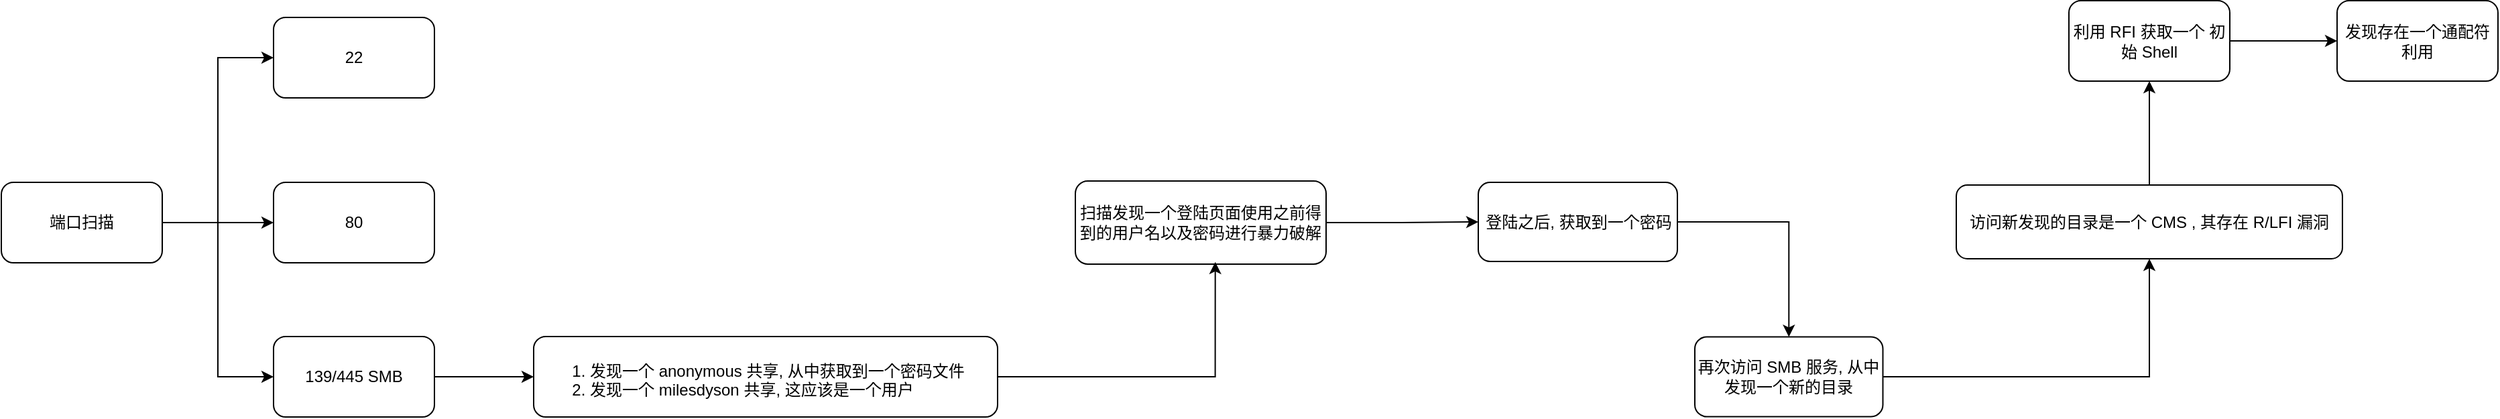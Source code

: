 <mxfile version="22.0.4" type="github">
  <diagram name="第 1 页" id="4bfn4x1k6S2WjBWattHr">
    <mxGraphModel dx="2100" dy="1162" grid="0" gridSize="10" guides="1" tooltips="1" connect="1" arrows="1" fold="1" page="0" pageScale="1" pageWidth="827" pageHeight="1169" math="0" shadow="0">
      <root>
        <mxCell id="0" />
        <mxCell id="1" parent="0" />
        <mxCell id="ym736eS_fKO6_3j1Zw5J-3" value="" style="edgeStyle=orthogonalEdgeStyle;rounded=0;orthogonalLoop=1;jettySize=auto;html=1;entryX=0;entryY=0.5;entryDx=0;entryDy=0;" edge="1" parent="1" source="ym736eS_fKO6_3j1Zw5J-1" target="ym736eS_fKO6_3j1Zw5J-2">
          <mxGeometry relative="1" as="geometry" />
        </mxCell>
        <mxCell id="ym736eS_fKO6_3j1Zw5J-6" style="edgeStyle=orthogonalEdgeStyle;rounded=0;orthogonalLoop=1;jettySize=auto;html=1;entryX=0;entryY=0.5;entryDx=0;entryDy=0;" edge="1" parent="1" source="ym736eS_fKO6_3j1Zw5J-1" target="ym736eS_fKO6_3j1Zw5J-5">
          <mxGeometry relative="1" as="geometry" />
        </mxCell>
        <mxCell id="ym736eS_fKO6_3j1Zw5J-7" style="edgeStyle=orthogonalEdgeStyle;rounded=0;orthogonalLoop=1;jettySize=auto;html=1;entryX=0;entryY=0.5;entryDx=0;entryDy=0;" edge="1" parent="1" source="ym736eS_fKO6_3j1Zw5J-1" target="ym736eS_fKO6_3j1Zw5J-4">
          <mxGeometry relative="1" as="geometry" />
        </mxCell>
        <mxCell id="ym736eS_fKO6_3j1Zw5J-1" value="端口扫描" style="rounded=1;whiteSpace=wrap;html=1;" vertex="1" parent="1">
          <mxGeometry x="83" y="210" width="120" height="60" as="geometry" />
        </mxCell>
        <mxCell id="ym736eS_fKO6_3j1Zw5J-2" value="22" style="whiteSpace=wrap;html=1;rounded=1;" vertex="1" parent="1">
          <mxGeometry x="286" y="87" width="120" height="60" as="geometry" />
        </mxCell>
        <mxCell id="ym736eS_fKO6_3j1Zw5J-10" value="" style="edgeStyle=orthogonalEdgeStyle;rounded=0;orthogonalLoop=1;jettySize=auto;html=1;" edge="1" parent="1" source="ym736eS_fKO6_3j1Zw5J-4" target="ym736eS_fKO6_3j1Zw5J-9">
          <mxGeometry relative="1" as="geometry" />
        </mxCell>
        <mxCell id="ym736eS_fKO6_3j1Zw5J-4" value="139/445 SMB" style="whiteSpace=wrap;html=1;rounded=1;" vertex="1" parent="1">
          <mxGeometry x="286" y="325" width="120" height="60" as="geometry" />
        </mxCell>
        <mxCell id="ym736eS_fKO6_3j1Zw5J-5" value="80" style="whiteSpace=wrap;html=1;rounded=1;" vertex="1" parent="1">
          <mxGeometry x="286" y="210" width="120" height="60" as="geometry" />
        </mxCell>
        <mxCell id="ym736eS_fKO6_3j1Zw5J-8" style="edgeStyle=orthogonalEdgeStyle;rounded=0;orthogonalLoop=1;jettySize=auto;html=1;exitX=0.5;exitY=1;exitDx=0;exitDy=0;" edge="1" parent="1" source="ym736eS_fKO6_3j1Zw5J-5" target="ym736eS_fKO6_3j1Zw5J-5">
          <mxGeometry relative="1" as="geometry" />
        </mxCell>
        <mxCell id="ym736eS_fKO6_3j1Zw5J-9" value="&lt;ol&gt;&lt;li&gt;发现一个&amp;nbsp;anonymous 共享, 从中获取到一个密码文件&lt;/li&gt;&lt;li&gt;发现一个&amp;nbsp;milesdyson 共享, 这应该是一个用户&lt;/li&gt;&lt;/ol&gt;" style="whiteSpace=wrap;html=1;rounded=1;align=left;verticalAlign=top;" vertex="1" parent="1">
          <mxGeometry x="480" y="325" width="346" height="60" as="geometry" />
        </mxCell>
        <mxCell id="ym736eS_fKO6_3j1Zw5J-15" value="" style="edgeStyle=orthogonalEdgeStyle;rounded=0;orthogonalLoop=1;jettySize=auto;html=1;" edge="1" parent="1" source="ym736eS_fKO6_3j1Zw5J-11" target="ym736eS_fKO6_3j1Zw5J-14">
          <mxGeometry relative="1" as="geometry" />
        </mxCell>
        <mxCell id="ym736eS_fKO6_3j1Zw5J-11" value="扫描发现一个登陆页面使用之前得到的用户名以及密码进行暴力破解" style="whiteSpace=wrap;html=1;rounded=1;" vertex="1" parent="1">
          <mxGeometry x="884" y="209" width="187" height="62" as="geometry" />
        </mxCell>
        <mxCell id="ym736eS_fKO6_3j1Zw5J-13" style="edgeStyle=orthogonalEdgeStyle;rounded=0;orthogonalLoop=1;jettySize=auto;html=1;entryX=0.558;entryY=0.974;entryDx=0;entryDy=0;entryPerimeter=0;" edge="1" parent="1" source="ym736eS_fKO6_3j1Zw5J-9" target="ym736eS_fKO6_3j1Zw5J-11">
          <mxGeometry relative="1" as="geometry" />
        </mxCell>
        <mxCell id="ym736eS_fKO6_3j1Zw5J-17" value="" style="edgeStyle=orthogonalEdgeStyle;rounded=0;orthogonalLoop=1;jettySize=auto;html=1;" edge="1" parent="1" source="ym736eS_fKO6_3j1Zw5J-14" target="ym736eS_fKO6_3j1Zw5J-16">
          <mxGeometry relative="1" as="geometry" />
        </mxCell>
        <mxCell id="ym736eS_fKO6_3j1Zw5J-14" value="登陆之后, 获取到一个密码" style="whiteSpace=wrap;html=1;rounded=1;" vertex="1" parent="1">
          <mxGeometry x="1184.5" y="210" width="148.5" height="59" as="geometry" />
        </mxCell>
        <mxCell id="ym736eS_fKO6_3j1Zw5J-19" value="" style="edgeStyle=orthogonalEdgeStyle;rounded=0;orthogonalLoop=1;jettySize=auto;html=1;" edge="1" parent="1" source="ym736eS_fKO6_3j1Zw5J-16" target="ym736eS_fKO6_3j1Zw5J-18">
          <mxGeometry relative="1" as="geometry" />
        </mxCell>
        <mxCell id="ym736eS_fKO6_3j1Zw5J-16" value="再次访问 SMB 服务, 从中发现一个新的目录" style="whiteSpace=wrap;html=1;rounded=1;" vertex="1" parent="1">
          <mxGeometry x="1346" y="325.25" width="140.25" height="59.5" as="geometry" />
        </mxCell>
        <mxCell id="ym736eS_fKO6_3j1Zw5J-21" value="" style="edgeStyle=orthogonalEdgeStyle;rounded=0;orthogonalLoop=1;jettySize=auto;html=1;" edge="1" parent="1" source="ym736eS_fKO6_3j1Zw5J-18" target="ym736eS_fKO6_3j1Zw5J-20">
          <mxGeometry relative="1" as="geometry" />
        </mxCell>
        <mxCell id="ym736eS_fKO6_3j1Zw5J-18" value="访问新发现的目录是一个 CMS , 其存在 R/LFI 漏洞" style="whiteSpace=wrap;html=1;rounded=1;" vertex="1" parent="1">
          <mxGeometry x="1541" y="212" width="287.99" height="55" as="geometry" />
        </mxCell>
        <mxCell id="ym736eS_fKO6_3j1Zw5J-23" value="" style="edgeStyle=orthogonalEdgeStyle;rounded=0;orthogonalLoop=1;jettySize=auto;html=1;" edge="1" parent="1" source="ym736eS_fKO6_3j1Zw5J-20" target="ym736eS_fKO6_3j1Zw5J-22">
          <mxGeometry relative="1" as="geometry" />
        </mxCell>
        <mxCell id="ym736eS_fKO6_3j1Zw5J-20" value="利用 RFI 获取一个 初始 Shell" style="whiteSpace=wrap;html=1;rounded=1;" vertex="1" parent="1">
          <mxGeometry x="1624.995" y="74.5" width="120" height="60" as="geometry" />
        </mxCell>
        <mxCell id="ym736eS_fKO6_3j1Zw5J-22" value="发现存在一个通配符利用" style="whiteSpace=wrap;html=1;rounded=1;" vertex="1" parent="1">
          <mxGeometry x="1824.995" y="74.5" width="120" height="60" as="geometry" />
        </mxCell>
      </root>
    </mxGraphModel>
  </diagram>
</mxfile>
